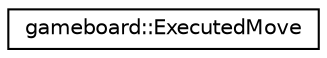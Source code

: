 digraph "Graphical Class Hierarchy"
{
 // LATEX_PDF_SIZE
  edge [fontname="Helvetica",fontsize="10",labelfontname="Helvetica",labelfontsize="10"];
  node [fontname="Helvetica",fontsize="10",shape=record];
  rankdir="LR";
  Node0 [label="gameboard::ExecutedMove",height=0.2,width=0.4,color="black", fillcolor="white", style="filled",URL="$structgameboard_1_1ExecutedMove.html",tooltip="A change in the state of a gameboard::GameBoard represented by a gameboard::Move, and each of the gam..."];
}
